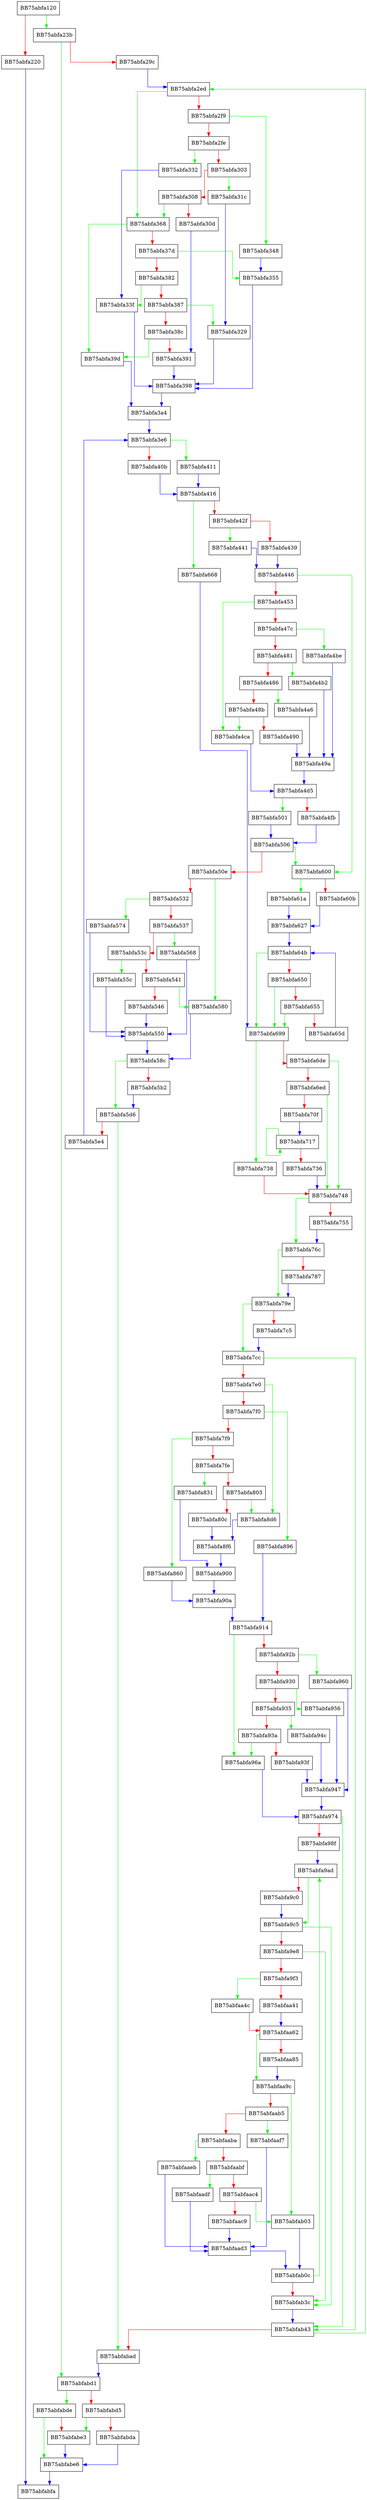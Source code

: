 digraph ZSTD_compressBlock_fast_extDict_generic {
  node [shape="box"];
  graph [splines=ortho];
  BB75abfa120 -> BB75abfa23b [color="green"];
  BB75abfa120 -> BB75abfa220 [color="red"];
  BB75abfa220 -> BB75abfabfa [color="blue"];
  BB75abfa23b -> BB75abfabd1 [color="green"];
  BB75abfa23b -> BB75abfa29c [color="red"];
  BB75abfa29c -> BB75abfa2ed [color="blue"];
  BB75abfa2ed -> BB75abfa368 [color="green"];
  BB75abfa2ed -> BB75abfa2f9 [color="red"];
  BB75abfa2f9 -> BB75abfa348 [color="green"];
  BB75abfa2f9 -> BB75abfa2fe [color="red"];
  BB75abfa2fe -> BB75abfa332 [color="green"];
  BB75abfa2fe -> BB75abfa303 [color="red"];
  BB75abfa303 -> BB75abfa31c [color="green"];
  BB75abfa303 -> BB75abfa308 [color="red"];
  BB75abfa308 -> BB75abfa368 [color="green"];
  BB75abfa308 -> BB75abfa30d [color="red"];
  BB75abfa30d -> BB75abfa391 [color="blue"];
  BB75abfa31c -> BB75abfa329 [color="blue"];
  BB75abfa329 -> BB75abfa398 [color="blue"];
  BB75abfa332 -> BB75abfa33f [color="blue"];
  BB75abfa33f -> BB75abfa398 [color="blue"];
  BB75abfa348 -> BB75abfa355 [color="blue"];
  BB75abfa355 -> BB75abfa398 [color="blue"];
  BB75abfa368 -> BB75abfa39d [color="green"];
  BB75abfa368 -> BB75abfa37d [color="red"];
  BB75abfa37d -> BB75abfa355 [color="green"];
  BB75abfa37d -> BB75abfa382 [color="red"];
  BB75abfa382 -> BB75abfa33f [color="green"];
  BB75abfa382 -> BB75abfa387 [color="red"];
  BB75abfa387 -> BB75abfa329 [color="green"];
  BB75abfa387 -> BB75abfa38c [color="red"];
  BB75abfa38c -> BB75abfa39d [color="green"];
  BB75abfa38c -> BB75abfa391 [color="red"];
  BB75abfa391 -> BB75abfa398 [color="blue"];
  BB75abfa398 -> BB75abfa3a4 [color="blue"];
  BB75abfa39d -> BB75abfa3a4 [color="blue"];
  BB75abfa3a4 -> BB75abfa3e6 [color="blue"];
  BB75abfa3e6 -> BB75abfa411 [color="green"];
  BB75abfa3e6 -> BB75abfa40b [color="red"];
  BB75abfa40b -> BB75abfa416 [color="blue"];
  BB75abfa411 -> BB75abfa416 [color="blue"];
  BB75abfa416 -> BB75abfa668 [color="green"];
  BB75abfa416 -> BB75abfa42f [color="red"];
  BB75abfa42f -> BB75abfa441 [color="green"];
  BB75abfa42f -> BB75abfa439 [color="red"];
  BB75abfa439 -> BB75abfa446 [color="blue"];
  BB75abfa441 -> BB75abfa446 [color="blue"];
  BB75abfa446 -> BB75abfa600 [color="green"];
  BB75abfa446 -> BB75abfa453 [color="red"];
  BB75abfa453 -> BB75abfa4ca [color="green"];
  BB75abfa453 -> BB75abfa47c [color="red"];
  BB75abfa47c -> BB75abfa4be [color="green"];
  BB75abfa47c -> BB75abfa481 [color="red"];
  BB75abfa481 -> BB75abfa4b2 [color="green"];
  BB75abfa481 -> BB75abfa486 [color="red"];
  BB75abfa486 -> BB75abfa4a6 [color="green"];
  BB75abfa486 -> BB75abfa48b [color="red"];
  BB75abfa48b -> BB75abfa4ca [color="green"];
  BB75abfa48b -> BB75abfa490 [color="red"];
  BB75abfa490 -> BB75abfa49a [color="blue"];
  BB75abfa49a -> BB75abfa4d5 [color="blue"];
  BB75abfa4a6 -> BB75abfa49a [color="blue"];
  BB75abfa4b2 -> BB75abfa49a [color="blue"];
  BB75abfa4be -> BB75abfa49a [color="blue"];
  BB75abfa4ca -> BB75abfa4d5 [color="blue"];
  BB75abfa4d5 -> BB75abfa501 [color="green"];
  BB75abfa4d5 -> BB75abfa4fb [color="red"];
  BB75abfa4fb -> BB75abfa506 [color="blue"];
  BB75abfa501 -> BB75abfa506 [color="blue"];
  BB75abfa506 -> BB75abfa600 [color="green"];
  BB75abfa506 -> BB75abfa50e [color="red"];
  BB75abfa50e -> BB75abfa580 [color="green"];
  BB75abfa50e -> BB75abfa532 [color="red"];
  BB75abfa532 -> BB75abfa574 [color="green"];
  BB75abfa532 -> BB75abfa537 [color="red"];
  BB75abfa537 -> BB75abfa568 [color="green"];
  BB75abfa537 -> BB75abfa53c [color="red"];
  BB75abfa53c -> BB75abfa55c [color="green"];
  BB75abfa53c -> BB75abfa541 [color="red"];
  BB75abfa541 -> BB75abfa580 [color="green"];
  BB75abfa541 -> BB75abfa546 [color="red"];
  BB75abfa546 -> BB75abfa550 [color="blue"];
  BB75abfa550 -> BB75abfa58c [color="blue"];
  BB75abfa55c -> BB75abfa550 [color="blue"];
  BB75abfa568 -> BB75abfa550 [color="blue"];
  BB75abfa574 -> BB75abfa550 [color="blue"];
  BB75abfa580 -> BB75abfa58c [color="blue"];
  BB75abfa58c -> BB75abfa5d6 [color="green"];
  BB75abfa58c -> BB75abfa5b2 [color="red"];
  BB75abfa5b2 -> BB75abfa5d6 [color="blue"];
  BB75abfa5d6 -> BB75abfabad [color="green"];
  BB75abfa5d6 -> BB75abfa5e4 [color="red"];
  BB75abfa5e4 -> BB75abfa3e6 [color="blue"];
  BB75abfa600 -> BB75abfa61a [color="green"];
  BB75abfa600 -> BB75abfa60b [color="red"];
  BB75abfa60b -> BB75abfa627 [color="blue"];
  BB75abfa61a -> BB75abfa627 [color="blue"];
  BB75abfa627 -> BB75abfa64b [color="blue"];
  BB75abfa64b -> BB75abfa699 [color="green"];
  BB75abfa64b -> BB75abfa650 [color="red"];
  BB75abfa650 -> BB75abfa699 [color="green"];
  BB75abfa650 -> BB75abfa655 [color="red"];
  BB75abfa655 -> BB75abfa699 [color="green"];
  BB75abfa655 -> BB75abfa65d [color="red"];
  BB75abfa65d -> BB75abfa64b [color="blue"];
  BB75abfa668 -> BB75abfa699 [color="blue"];
  BB75abfa699 -> BB75abfa738 [color="green"];
  BB75abfa699 -> BB75abfa6de [color="red"];
  BB75abfa6de -> BB75abfa748 [color="green"];
  BB75abfa6de -> BB75abfa6ed [color="red"];
  BB75abfa6ed -> BB75abfa748 [color="green"];
  BB75abfa6ed -> BB75abfa70f [color="red"];
  BB75abfa70f -> BB75abfa717 [color="blue"];
  BB75abfa717 -> BB75abfa717 [color="green"];
  BB75abfa717 -> BB75abfa736 [color="red"];
  BB75abfa736 -> BB75abfa748 [color="blue"];
  BB75abfa738 -> BB75abfa748 [color="red"];
  BB75abfa748 -> BB75abfa76c [color="green"];
  BB75abfa748 -> BB75abfa755 [color="red"];
  BB75abfa755 -> BB75abfa76c [color="blue"];
  BB75abfa76c -> BB75abfa79e [color="green"];
  BB75abfa76c -> BB75abfa787 [color="red"];
  BB75abfa787 -> BB75abfa79e [color="blue"];
  BB75abfa79e -> BB75abfa7cc [color="green"];
  BB75abfa79e -> BB75abfa7c5 [color="red"];
  BB75abfa7c5 -> BB75abfa7cc [color="blue"];
  BB75abfa7cc -> BB75abfab43 [color="green"];
  BB75abfa7cc -> BB75abfa7e0 [color="red"];
  BB75abfa7e0 -> BB75abfa8d6 [color="green"];
  BB75abfa7e0 -> BB75abfa7f0 [color="red"];
  BB75abfa7f0 -> BB75abfa896 [color="green"];
  BB75abfa7f0 -> BB75abfa7f9 [color="red"];
  BB75abfa7f9 -> BB75abfa860 [color="green"];
  BB75abfa7f9 -> BB75abfa7fe [color="red"];
  BB75abfa7fe -> BB75abfa831 [color="green"];
  BB75abfa7fe -> BB75abfa803 [color="red"];
  BB75abfa803 -> BB75abfa8d6 [color="green"];
  BB75abfa803 -> BB75abfa80c [color="red"];
  BB75abfa80c -> BB75abfa8f6 [color="blue"];
  BB75abfa831 -> BB75abfa900 [color="blue"];
  BB75abfa860 -> BB75abfa90a [color="blue"];
  BB75abfa896 -> BB75abfa914 [color="blue"];
  BB75abfa8d6 -> BB75abfa8f6 [color="blue"];
  BB75abfa8f6 -> BB75abfa900 [color="blue"];
  BB75abfa900 -> BB75abfa90a [color="blue"];
  BB75abfa90a -> BB75abfa914 [color="blue"];
  BB75abfa914 -> BB75abfa96a [color="green"];
  BB75abfa914 -> BB75abfa92b [color="red"];
  BB75abfa92b -> BB75abfa960 [color="green"];
  BB75abfa92b -> BB75abfa930 [color="red"];
  BB75abfa930 -> BB75abfa956 [color="green"];
  BB75abfa930 -> BB75abfa935 [color="red"];
  BB75abfa935 -> BB75abfa94c [color="green"];
  BB75abfa935 -> BB75abfa93a [color="red"];
  BB75abfa93a -> BB75abfa96a [color="green"];
  BB75abfa93a -> BB75abfa93f [color="red"];
  BB75abfa93f -> BB75abfa947 [color="blue"];
  BB75abfa947 -> BB75abfa974 [color="blue"];
  BB75abfa94c -> BB75abfa947 [color="blue"];
  BB75abfa956 -> BB75abfa947 [color="blue"];
  BB75abfa960 -> BB75abfa947 [color="blue"];
  BB75abfa96a -> BB75abfa974 [color="blue"];
  BB75abfa974 -> BB75abfab43 [color="green"];
  BB75abfa974 -> BB75abfa98f [color="red"];
  BB75abfa98f -> BB75abfa9ad [color="blue"];
  BB75abfa9ad -> BB75abfa9c5 [color="green"];
  BB75abfa9ad -> BB75abfa9c0 [color="red"];
  BB75abfa9c0 -> BB75abfa9c5 [color="blue"];
  BB75abfa9c5 -> BB75abfab3c [color="green"];
  BB75abfa9c5 -> BB75abfa9e8 [color="red"];
  BB75abfa9e8 -> BB75abfab3c [color="green"];
  BB75abfa9e8 -> BB75abfa9f3 [color="red"];
  BB75abfa9f3 -> BB75abfaa4c [color="green"];
  BB75abfa9f3 -> BB75abfaa41 [color="red"];
  BB75abfaa41 -> BB75abfaa62 [color="blue"];
  BB75abfaa4c -> BB75abfaa62 [color="red"];
  BB75abfaa62 -> BB75abfaa9c [color="green"];
  BB75abfaa62 -> BB75abfaa85 [color="red"];
  BB75abfaa85 -> BB75abfaa9c [color="blue"];
  BB75abfaa9c -> BB75abfab03 [color="green"];
  BB75abfaa9c -> BB75abfaab5 [color="red"];
  BB75abfaab5 -> BB75abfaaf7 [color="green"];
  BB75abfaab5 -> BB75abfaaba [color="red"];
  BB75abfaaba -> BB75abfaaeb [color="green"];
  BB75abfaaba -> BB75abfaabf [color="red"];
  BB75abfaabf -> BB75abfaadf [color="green"];
  BB75abfaabf -> BB75abfaac4 [color="red"];
  BB75abfaac4 -> BB75abfab03 [color="green"];
  BB75abfaac4 -> BB75abfaac9 [color="red"];
  BB75abfaac9 -> BB75abfaad3 [color="blue"];
  BB75abfaad3 -> BB75abfab0c [color="blue"];
  BB75abfaadf -> BB75abfaad3 [color="blue"];
  BB75abfaaeb -> BB75abfaad3 [color="blue"];
  BB75abfaaf7 -> BB75abfaad3 [color="blue"];
  BB75abfab03 -> BB75abfab0c [color="blue"];
  BB75abfab0c -> BB75abfa9ad [color="green"];
  BB75abfab0c -> BB75abfab3c [color="red"];
  BB75abfab3c -> BB75abfab43 [color="blue"];
  BB75abfab43 -> BB75abfa2ed [color="green"];
  BB75abfab43 -> BB75abfabad [color="red"];
  BB75abfabad -> BB75abfabd1 [color="blue"];
  BB75abfabd1 -> BB75abfabde [color="green"];
  BB75abfabd1 -> BB75abfabd5 [color="red"];
  BB75abfabd5 -> BB75abfabe3 [color="green"];
  BB75abfabd5 -> BB75abfabda [color="red"];
  BB75abfabda -> BB75abfabe6 [color="blue"];
  BB75abfabde -> BB75abfabe6 [color="green"];
  BB75abfabde -> BB75abfabe3 [color="red"];
  BB75abfabe3 -> BB75abfabe6 [color="blue"];
  BB75abfabe6 -> BB75abfabfa [color="blue"];
}